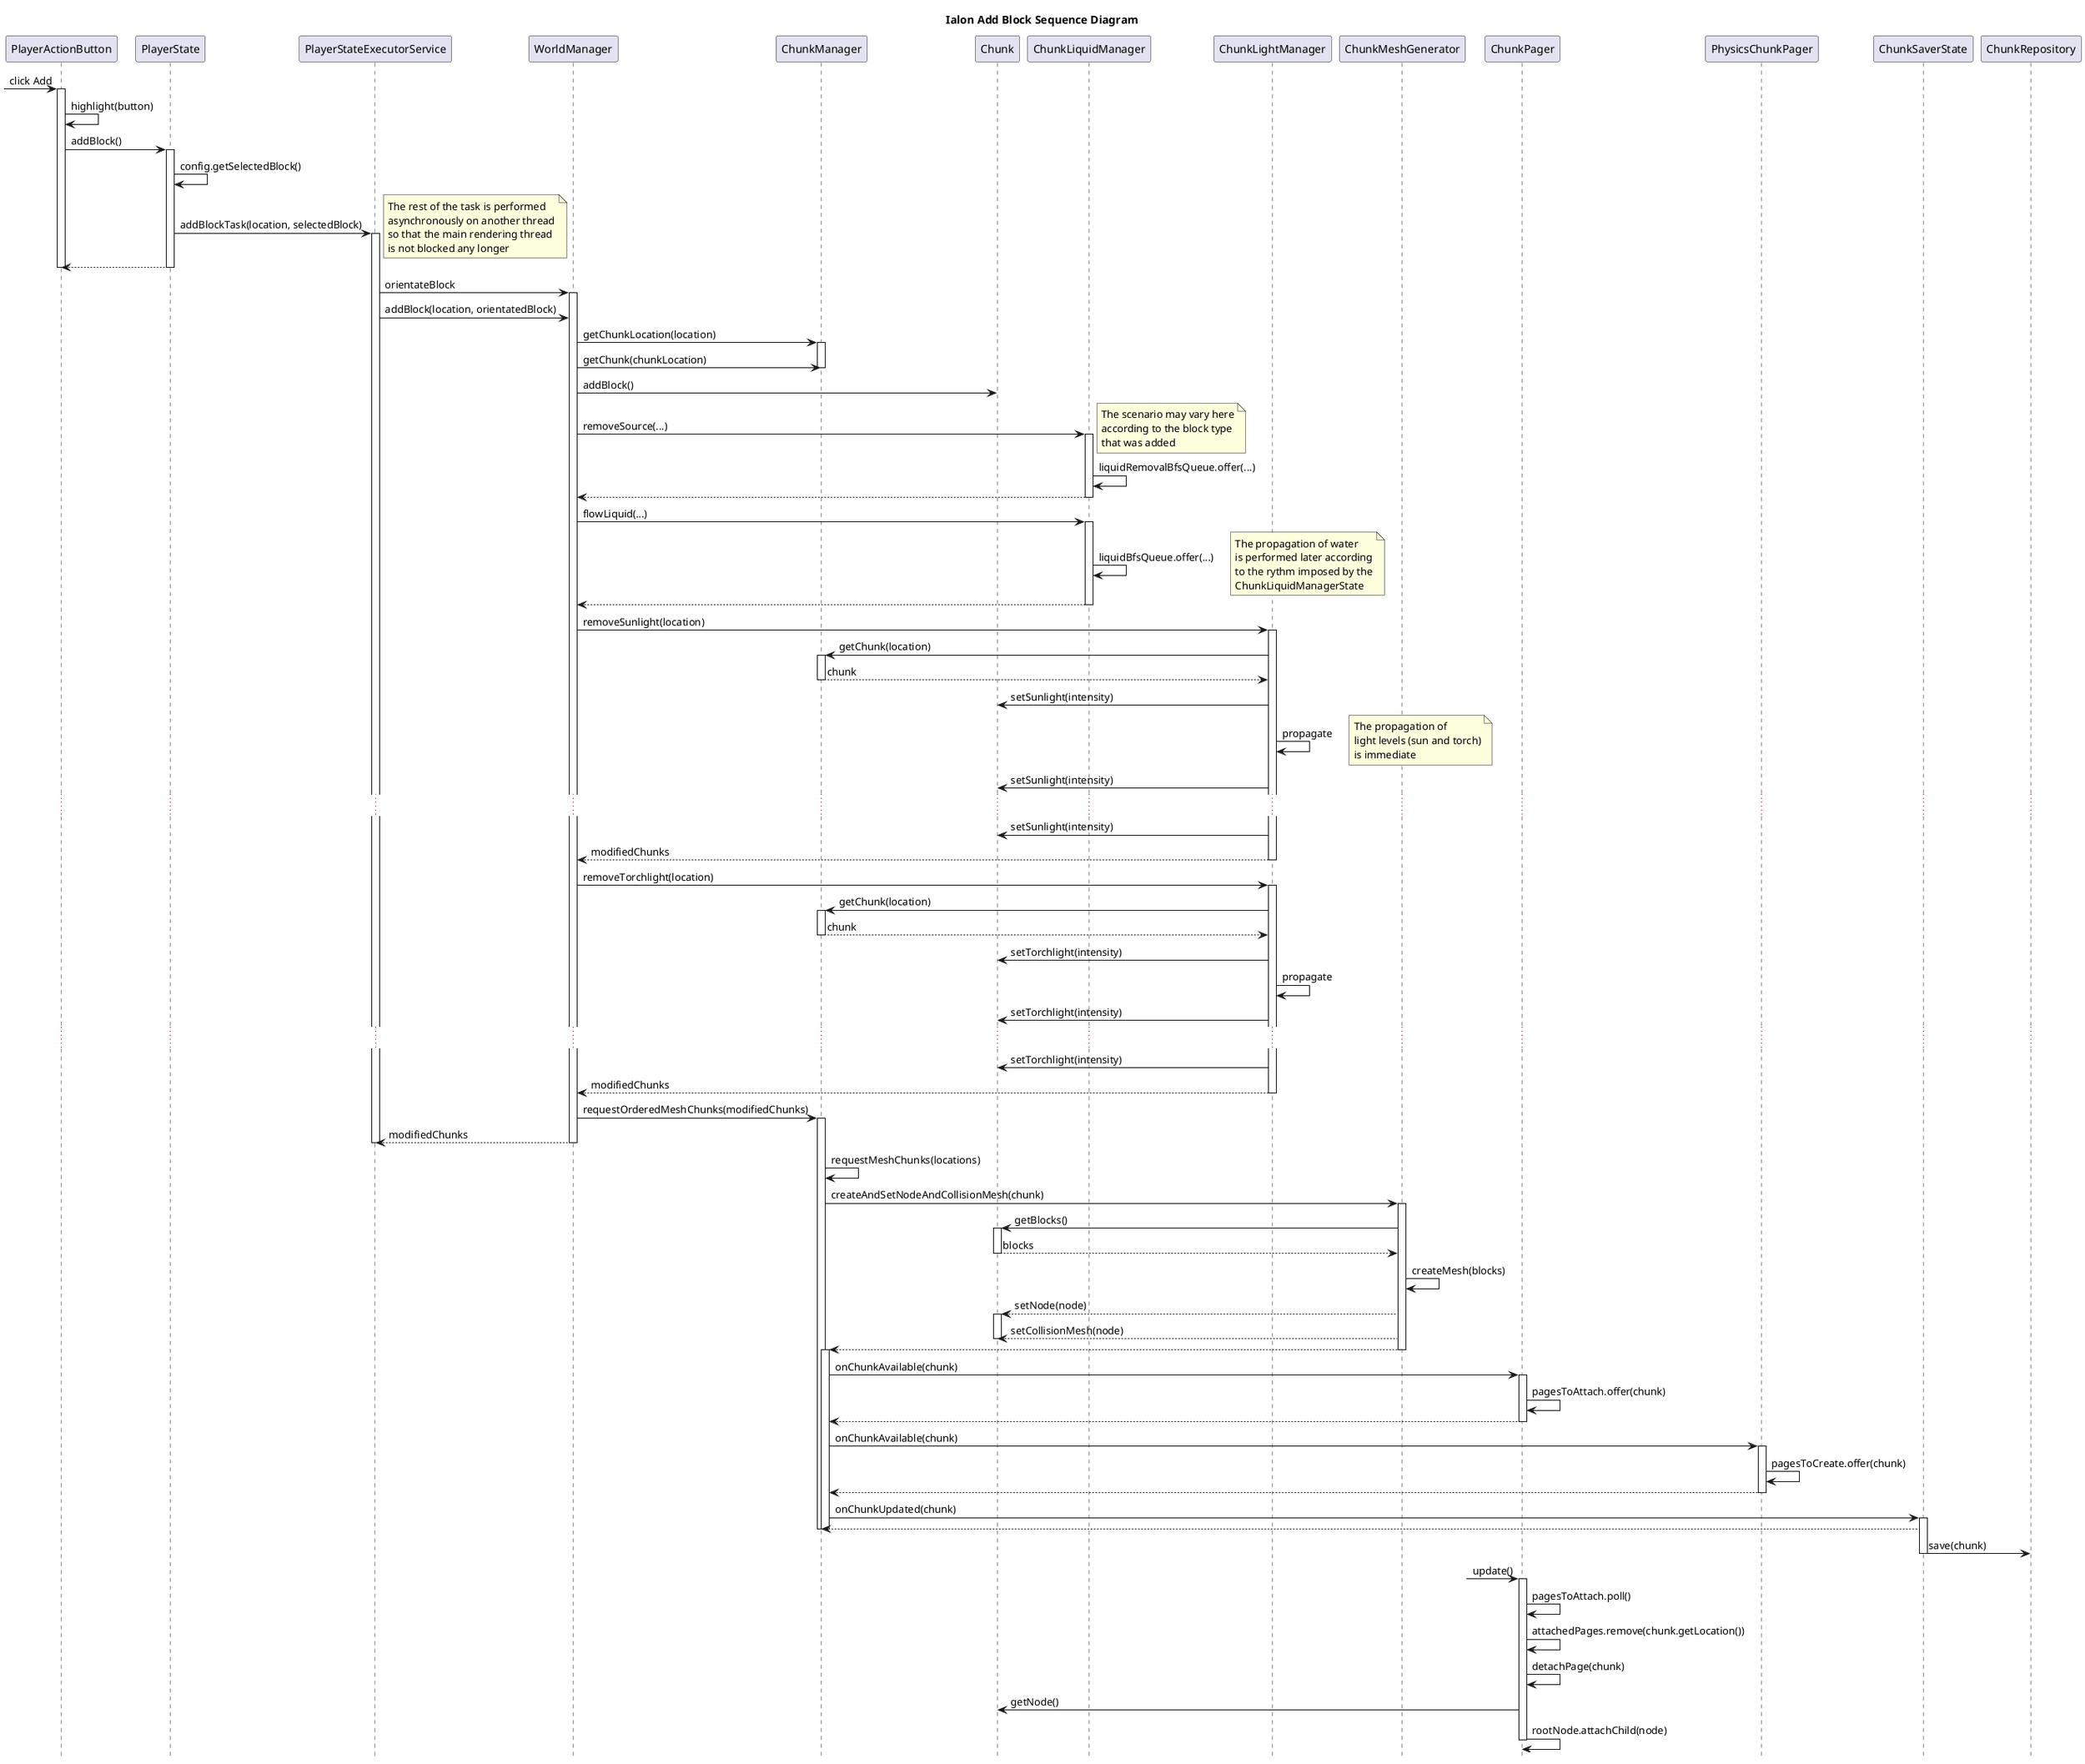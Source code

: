 @startuml
title Ialon Add Block Sequence Diagram

hide footbox

?-> PlayerActionButton : click Add
activate PlayerActionButton
PlayerActionButton -> PlayerActionButton: highlight(button)
PlayerActionButton -> PlayerState: addBlock()
activate PlayerState
PlayerState -> PlayerState: config.getSelectedBlock()
PlayerState -> PlayerStateExecutorService: addBlockTask(location, selectedBlock)
note right
The rest of the task is performed
asynchronously on another thread
so that the main rendering thread
is not blocked any longer
end note
activate PlayerStateExecutorService
PlayerActionButton <-- PlayerState
deactivate PlayerActionButton
deactivate PlayerState

PlayerStateExecutorService -> WorldManager: orientateBlock
activate WorldManager
PlayerStateExecutorService -> WorldManager: addBlock(location, orientatedBlock)
WorldManager -> ChunkManager: getChunkLocation(location)
activate ChunkManager
WorldManager -> ChunkManager: getChunk(chunkLocation)
deactivate ChunkManager
WorldManager -> Chunk: addBlock()

WorldManager -> ChunkLiquidManager: removeSource(...)
note right
The scenario may vary here
according to the block type
that was added
end note
activate ChunkLiquidManager
ChunkLiquidManager -> ChunkLiquidManager: liquidRemovalBfsQueue.offer(...)
WorldManager <-- ChunkLiquidManager
deactivate ChunkLiquidManager

WorldManager -> ChunkLiquidManager: flowLiquid(...)
activate ChunkLiquidManager
ChunkLiquidManager -> ChunkLiquidManager: liquidBfsQueue.offer(...)
note right
The propagation of water
is performed later according
to the rythm imposed by the
ChunkLiquidManagerState
end note
WorldManager <-- ChunkLiquidManager
deactivate ChunkLiquidManager

WorldManager -> ChunkLightManager: removeSunlight(location)
activate ChunkLightManager
ChunkLightManager -> ChunkManager++: getChunk(location)
ChunkLightManager <-- ChunkManager--: chunk
ChunkLightManager -> Chunk: setSunlight(intensity)
ChunkLightManager -> ChunkLightManager: propagate
note right
The propagation of
light levels (sun and torch)
is immediate
end note
ChunkLightManager -> Chunk: setSunlight(intensity)
...
ChunkLightManager -> Chunk: setSunlight(intensity)
WorldManager <-- ChunkLightManager: modifiedChunks
deactivate ChunkLightManager

WorldManager -> ChunkLightManager: removeTorchlight(location)
activate ChunkLightManager
ChunkLightManager -> ChunkManager++: getChunk(location)
ChunkLightManager <-- ChunkManager--: chunk
ChunkLightManager -> Chunk: setTorchlight(intensity)
ChunkLightManager -> ChunkLightManager: propagate
ChunkLightManager -> Chunk: setTorchlight(intensity)
...
ChunkLightManager -> Chunk: setTorchlight(intensity)
WorldManager <-- ChunkLightManager: modifiedChunks
deactivate ChunkLightManager
WorldManager -> ChunkManager: requestOrderedMeshChunks(modifiedChunks)
activate ChunkManager
WorldManager --> PlayerStateExecutorService: modifiedChunks
deactivate PlayerStateExecutorService
deactivate WorldManager
ChunkManager -> ChunkManager: requestMeshChunks(locations)
ChunkManager -> ChunkMeshGenerator: createAndSetNodeAndCollisionMesh(chunk)
activate ChunkMeshGenerator
ChunkMeshGenerator -> Chunk++: getBlocks()
ChunkMeshGenerator <-- Chunk--: blocks
ChunkMeshGenerator -> ChunkMeshGenerator: createMesh(blocks)
ChunkMeshGenerator --> Chunk: setNode(node)
activate Chunk
ChunkMeshGenerator --> Chunk: setCollisionMesh(node)
deactivate Chunk
ChunkManager <-- ChunkMeshGenerator
deactivate ChunkMeshGenerator
activate ChunkManager
ChunkManager -> ChunkPager: onChunkAvailable(chunk)
activate ChunkPager
ChunkPager -> ChunkPager: pagesToAttach.offer(chunk)
ChunkManager <-- ChunkPager
deactivate ChunkPager
ChunkManager -> PhysicsChunkPager: onChunkAvailable(chunk)
activate PhysicsChunkPager
PhysicsChunkPager -> PhysicsChunkPager: pagesToCreate.offer(chunk)
ChunkManager <-- PhysicsChunkPager
deactivate PhysicsChunkPager
ChunkManager -> ChunkSaverState++: onChunkUpdated(chunk)
ChunkManager <-- ChunkSaverState
deactivate ChunkManager
deactivate ChunkManager
ChunkSaverState -> ChunkRepository--: save(chunk)

?-> ChunkPager: update()
activate ChunkPager
ChunkPager -> ChunkPager: pagesToAttach.poll()
ChunkPager -> ChunkPager: attachedPages.remove(chunk.getLocation())
ChunkPager -> ChunkPager: detachPage(chunk)
ChunkPager -> Chunk: getNode()
ChunkPager -> ChunkPager: rootNode.attachChild(node)
deactivate ChunkPager

@enduml
